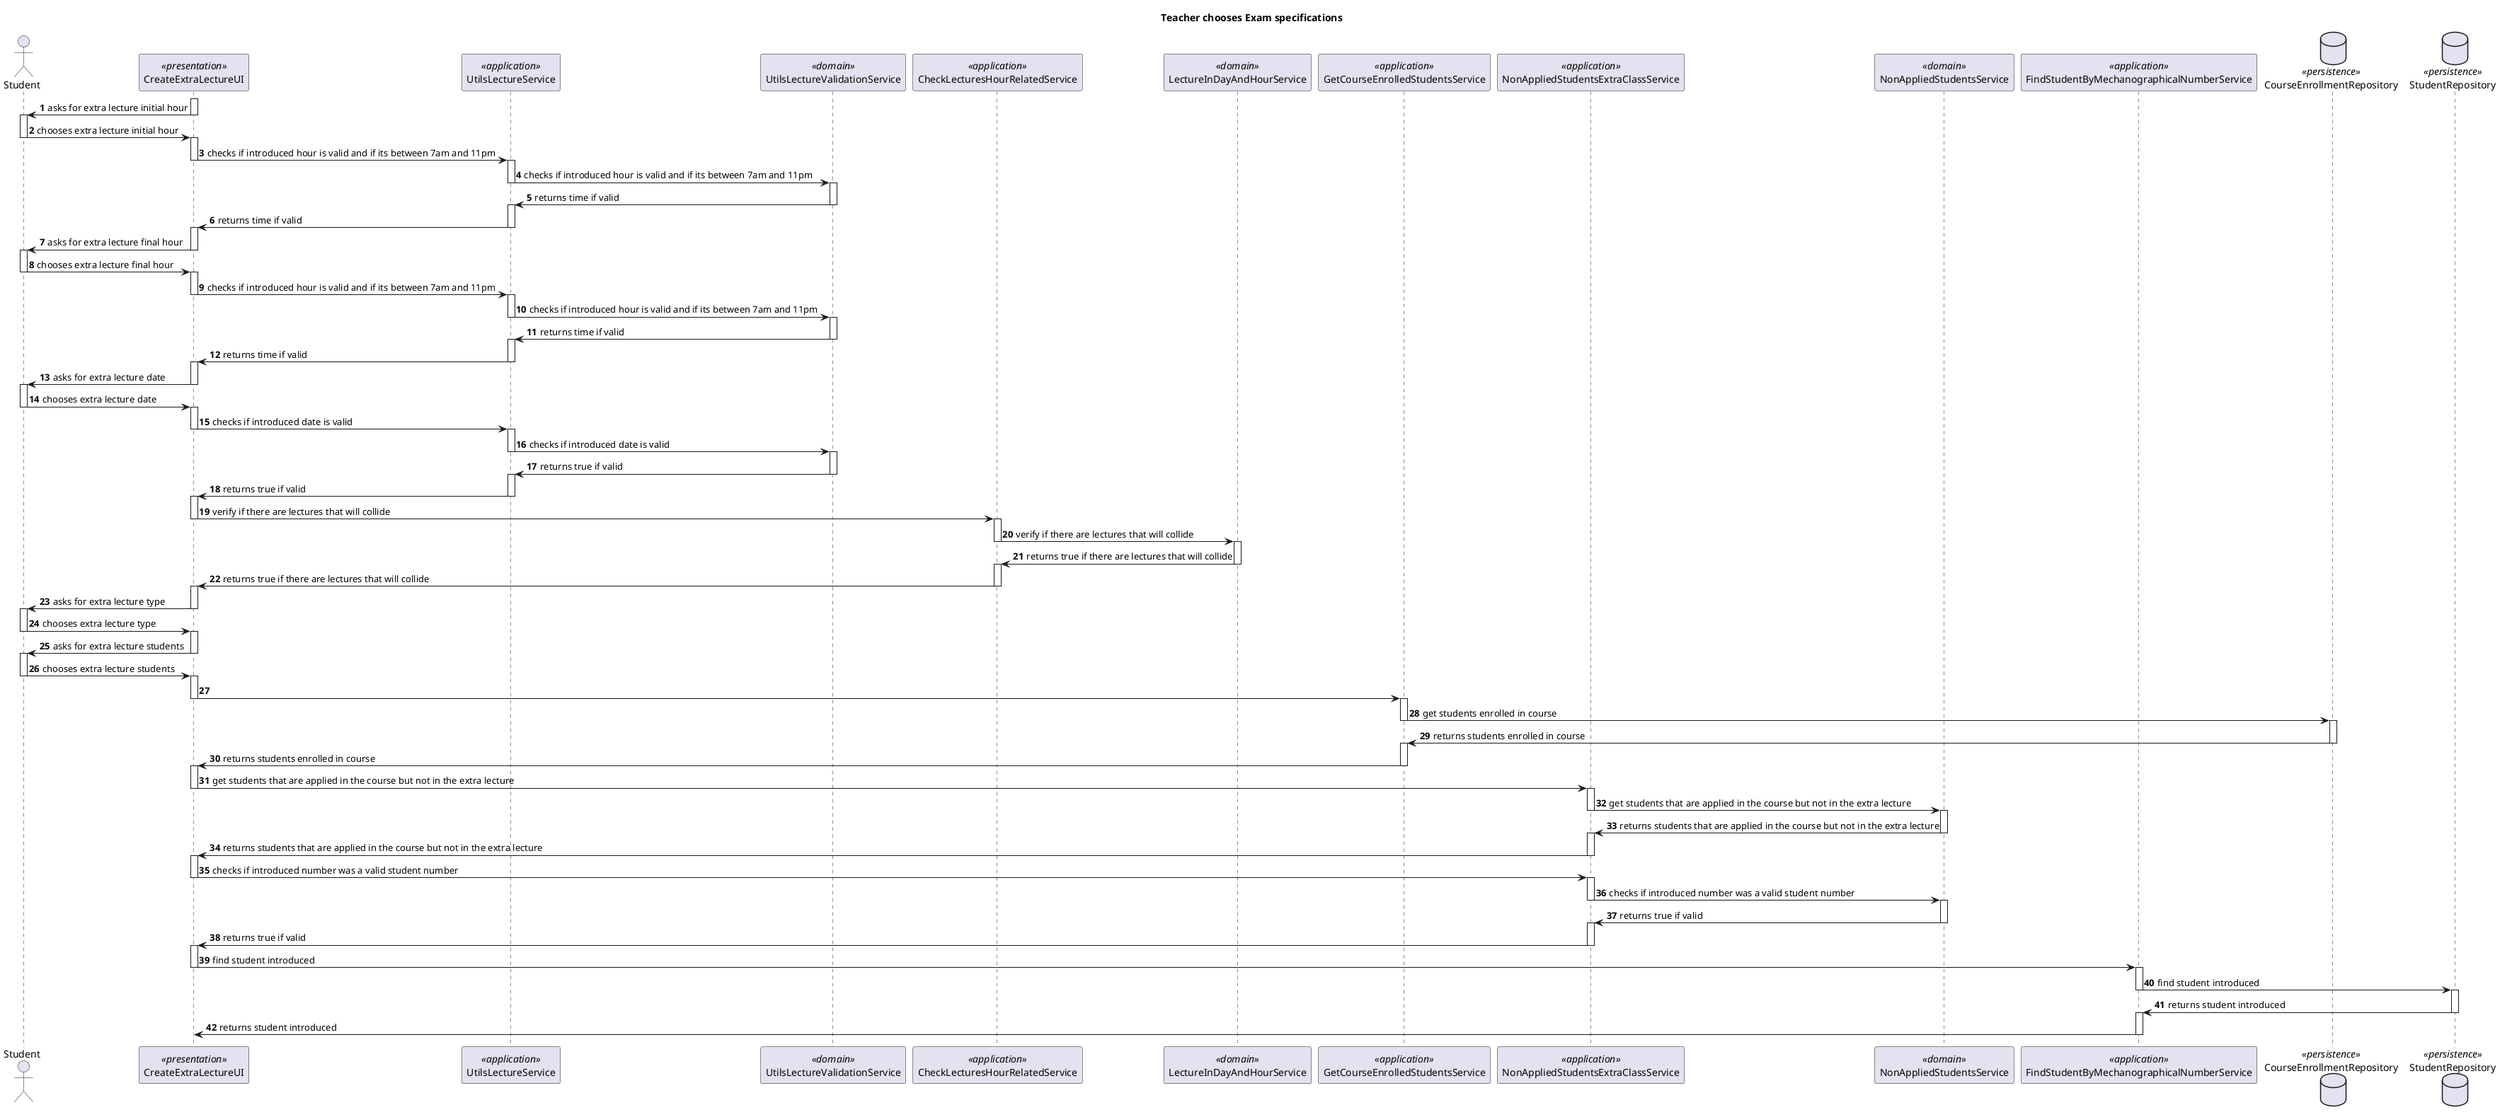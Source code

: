 @startuml

title  Teacher chooses Exam specifications
autonumber

actor Student as S
participant "CreateExtraLectureUI" as UI <<presentation>>
participant "UtilsLectureService" as UtilsLectureSer <<application>>
participant "UtilsLectureValidationService" as UtilsLectureValSer <<domain>>
participant "CheckLecturesHourRelatedService" as CheckLecturesSer <<application>>
participant "LectureInDayAndHourService" as LecturesSer <<domain>>
participant "GetCourseEnrolledStudentsService" as GetCourseStudents <<application>>
participant "NonAppliedStudentsExtraClassService" as NonAppApp <<application>>
participant "NonAppliedStudentsService" as NonAppSer <<domain>>
participant "FindStudentByMechanographicalNumberService" as FindStud <<application>>
database "CourseEnrollmentRepository" as CourseEnrollRepo <<persistence>>
database "StudentRepository" as StudRepo <<persistence>>

activate UI
UI -> S : asks for extra lecture initial hour
deactivate UI
activate S
S -> UI : chooses extra lecture initial hour
deactivate S
activate UI
UI -> UtilsLectureSer : checks if introduced hour is valid and if its between 7am and 11pm
deactivate UI
activate UtilsLectureSer
UtilsLectureSer -> UtilsLectureValSer : checks if introduced hour is valid and if its between 7am and 11pm
deactivate UtilsLectureSer
activate UtilsLectureValSer
UtilsLectureValSer -> UtilsLectureSer : returns time if valid
deactivate UtilsLectureValSer
activate UtilsLectureSer
UtilsLectureSer -> UI : returns time if valid
deactivate UtilsLectureSer
activate UI
UI -> S : asks for extra lecture final hour
deactivate UI
activate S
S -> UI : chooses extra lecture final hour
deactivate S
activate UI
UI -> UtilsLectureSer : checks if introduced hour is valid and if its between 7am and 11pm
deactivate UI
activate UtilsLectureSer
UtilsLectureSer -> UtilsLectureValSer : checks if introduced hour is valid and if its between 7am and 11pm
deactivate UtilsLectureSer
activate UtilsLectureValSer
UtilsLectureValSer -> UtilsLectureSer : returns time if valid
deactivate UtilsLectureValSer
activate UtilsLectureSer
UtilsLectureSer -> UI : returns time if valid
deactivate UtilsLectureSer
activate UI
UI -> S : asks for extra lecture date
deactivate UI
activate S
S -> UI : chooses extra lecture date
deactivate S
activate UI
UI -> UtilsLectureSer : checks if introduced date is valid
deactivate UI
activate UtilsLectureSer
UtilsLectureSer -> UtilsLectureValSer : checks if introduced date is valid
deactivate UtilsLectureSer
activate UtilsLectureValSer
UtilsLectureValSer -> UtilsLectureSer : returns true if valid
deactivate UtilsLectureValSer
activate UtilsLectureSer
UtilsLectureSer -> UI : returns true if valid
deactivate UtilsLectureSer
activate UI
UI -> CheckLecturesSer : verify if there are lectures that will collide
deactivate UI
activate CheckLecturesSer
CheckLecturesSer -> LecturesSer : verify if there are lectures that will collide
deactivate CheckLecturesSer
activate LecturesSer
LecturesSer -> CheckLecturesSer : returns true if there are lectures that will collide
deactivate LecturesSer
activate CheckLecturesSer
CheckLecturesSer -> UI : returns true if there are lectures that will collide
deactivate CheckLecturesSer
activate UI
UI -> S : asks for extra lecture type
deactivate UI
activate S
S -> UI : chooses extra lecture type
deactivate S
activate UI
UI -> S : asks for extra lecture students
deactivate UI
activate S
S -> UI : chooses extra lecture students
deactivate S
activate UI
UI -> GetCourseStudents :
deactivate UI
activate GetCourseStudents
GetCourseStudents -> CourseEnrollRepo : get students enrolled in course
deactivate GetCourseStudents
activate CourseEnrollRepo
CourseEnrollRepo -> GetCourseStudents : returns students enrolled in course
deactivate CourseEnrollRepo
activate GetCourseStudents
GetCourseStudents -> UI : returns students enrolled in course
deactivate GetCourseStudents
activate UI
UI -> NonAppApp : get students that are applied in the course but not in the extra lecture
deactivate UI
activate NonAppApp
NonAppApp -> NonAppSer : get students that are applied in the course but not in the extra lecture
deactivate NonAppApp
activate NonAppSer
NonAppSer -> NonAppApp : returns students that are applied in the course but not in the extra lecture
deactivate NonAppSer
activate NonAppApp
NonAppApp -> UI : returns students that are applied in the course but not in the extra lecture
deactivate NonAppApp
activate UI
UI -> NonAppApp : checks if introduced number was a valid student number
deactivate UI
activate NonAppApp
NonAppApp -> NonAppSer : checks if introduced number was a valid student number
deactivate NonAppApp
activate NonAppSer
NonAppSer -> NonAppApp : returns true if valid
deactivate NonAppSer
activate NonAppApp
NonAppApp -> UI : returns true if valid
deactivate NonAppApp
activate UI
UI -> FindStud : find student introduced
deactivate UI
activate FindStud
FindStud -> StudRepo : find student introduced
deactivate FindStud
activate StudRepo
StudRepo -> FindStud : returns student introduced
deactivate StudRepo
activate FindStud
FindStud -> UI : returns student introduced
deactivate FindStud




@enduml